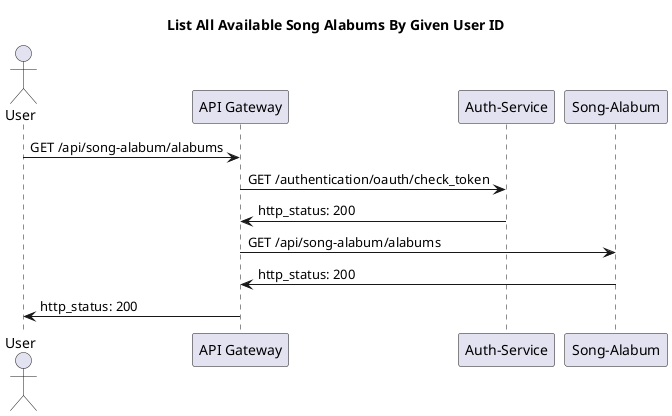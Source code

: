 
@startuml
    title : List All Available Song Alabums By Given User ID
    actor "User" as user
    participant "API Gateway" as api_gw
    participant "Auth-Service" as auth
    participant "Song-Alabum" as song_alabum
    user -> api_gw: GET /api/song-alabum/alabums
    api_gw -> auth: GET /authentication/oauth/check_token
    api_gw <- auth: http_status: 200
    api_gw -> song_alabum: GET /api/song-alabum/alabums
    api_gw <- song_alabum: http_status: 200
    user <- api_gw: http_status: 200
@enduml